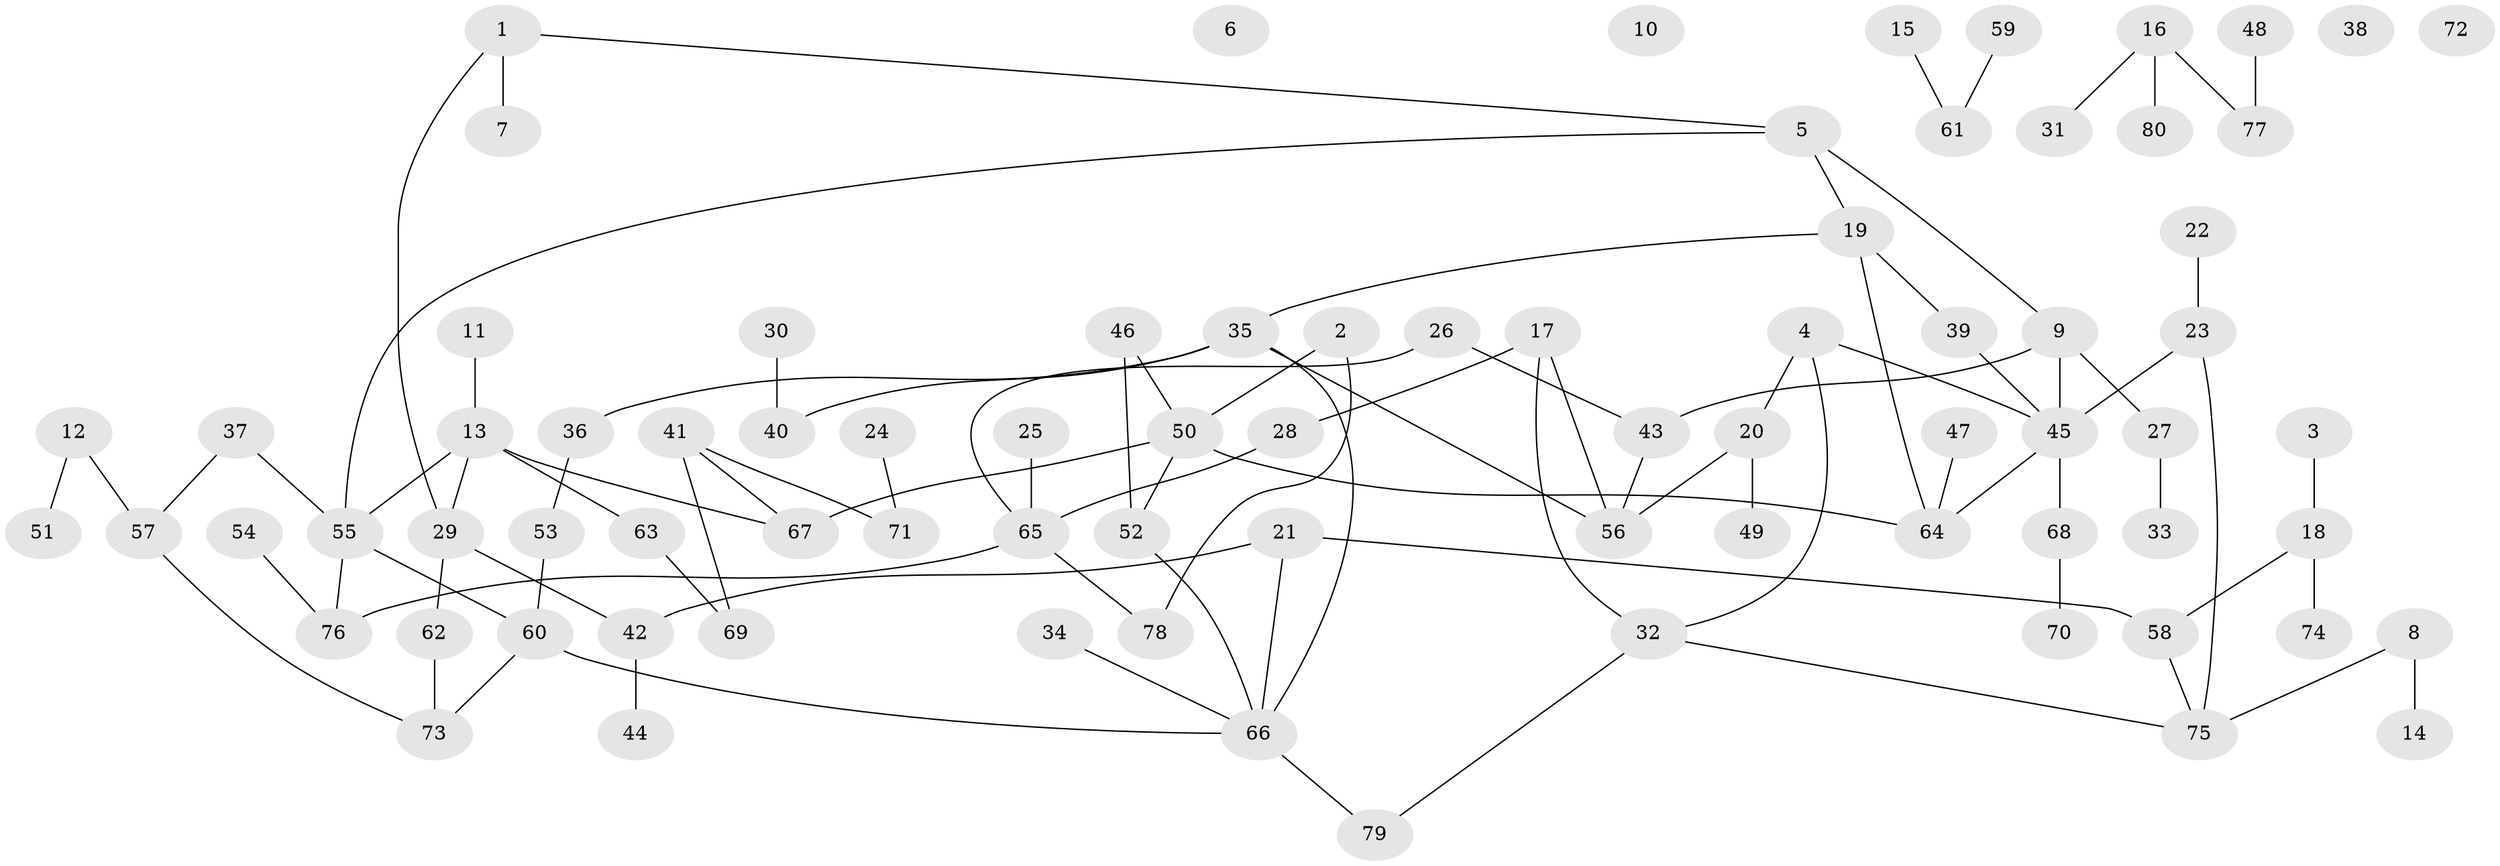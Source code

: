 // Generated by graph-tools (version 1.1) at 2025/12/03/09/25 04:12:55]
// undirected, 80 vertices, 94 edges
graph export_dot {
graph [start="1"]
  node [color=gray90,style=filled];
  1;
  2;
  3;
  4;
  5;
  6;
  7;
  8;
  9;
  10;
  11;
  12;
  13;
  14;
  15;
  16;
  17;
  18;
  19;
  20;
  21;
  22;
  23;
  24;
  25;
  26;
  27;
  28;
  29;
  30;
  31;
  32;
  33;
  34;
  35;
  36;
  37;
  38;
  39;
  40;
  41;
  42;
  43;
  44;
  45;
  46;
  47;
  48;
  49;
  50;
  51;
  52;
  53;
  54;
  55;
  56;
  57;
  58;
  59;
  60;
  61;
  62;
  63;
  64;
  65;
  66;
  67;
  68;
  69;
  70;
  71;
  72;
  73;
  74;
  75;
  76;
  77;
  78;
  79;
  80;
  1 -- 5;
  1 -- 7;
  1 -- 29;
  2 -- 50;
  2 -- 78;
  3 -- 18;
  4 -- 20;
  4 -- 32;
  4 -- 45;
  5 -- 9;
  5 -- 19;
  5 -- 55;
  8 -- 14;
  8 -- 75;
  9 -- 27;
  9 -- 43;
  9 -- 45;
  11 -- 13;
  12 -- 51;
  12 -- 57;
  13 -- 29;
  13 -- 55;
  13 -- 63;
  13 -- 67;
  15 -- 61;
  16 -- 31;
  16 -- 77;
  16 -- 80;
  17 -- 28;
  17 -- 32;
  17 -- 56;
  18 -- 58;
  18 -- 74;
  19 -- 35;
  19 -- 39;
  19 -- 64;
  20 -- 49;
  20 -- 56;
  21 -- 42;
  21 -- 58;
  21 -- 66;
  22 -- 23;
  23 -- 45;
  23 -- 75;
  24 -- 71;
  25 -- 65;
  26 -- 43;
  26 -- 65;
  27 -- 33;
  28 -- 65;
  29 -- 42;
  29 -- 62;
  30 -- 40;
  32 -- 75;
  32 -- 79;
  34 -- 66;
  35 -- 36;
  35 -- 40;
  35 -- 56;
  35 -- 66;
  36 -- 53;
  37 -- 55;
  37 -- 57;
  39 -- 45;
  41 -- 67;
  41 -- 69;
  41 -- 71;
  42 -- 44;
  43 -- 56;
  45 -- 64;
  45 -- 68;
  46 -- 50;
  46 -- 52;
  47 -- 64;
  48 -- 77;
  50 -- 52;
  50 -- 64;
  50 -- 67;
  52 -- 66;
  53 -- 60;
  54 -- 76;
  55 -- 60;
  55 -- 76;
  57 -- 73;
  58 -- 75;
  59 -- 61;
  60 -- 66;
  60 -- 73;
  62 -- 73;
  63 -- 69;
  65 -- 76;
  65 -- 78;
  66 -- 79;
  68 -- 70;
}
